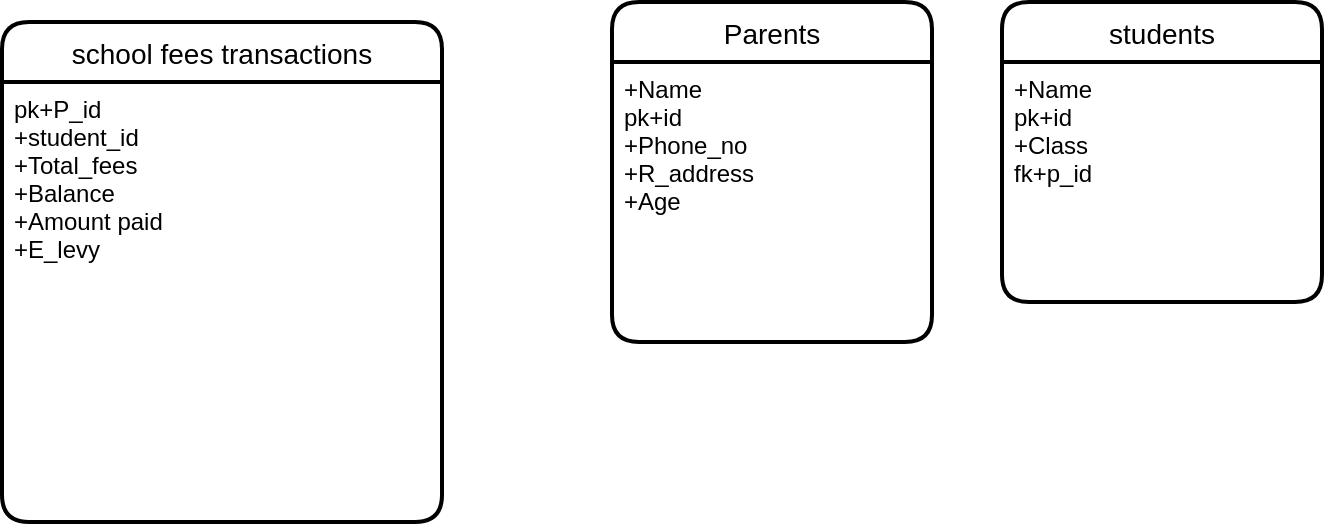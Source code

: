 <mxfile version="17.4.2" type="device"><diagram id="RllzgzJ8Bk6vSLsJvcAO" name="Page-1"><mxGraphModel dx="1718" dy="553" grid="1" gridSize="10" guides="1" tooltips="1" connect="1" arrows="1" fold="1" page="1" pageScale="1" pageWidth="850" pageHeight="1100" math="0" shadow="0"><root><mxCell id="0"/><mxCell id="1" parent="0"/><mxCell id="LK-wON_sNCpePB1EcGjt-5" value="Parents" style="swimlane;childLayout=stackLayout;horizontal=1;startSize=30;horizontalStack=0;rounded=1;fontSize=14;fontStyle=0;strokeWidth=2;resizeParent=0;resizeLast=1;shadow=0;dashed=0;align=center;" parent="1" vertex="1"><mxGeometry x="265" y="40" width="160" height="170" as="geometry"/></mxCell><mxCell id="LK-wON_sNCpePB1EcGjt-6" value="+Name&#10;pk+id&#10;+Phone_no&#10;+R_address&#10;+Age" style="align=left;strokeColor=none;fillColor=none;spacingLeft=4;fontSize=12;verticalAlign=top;resizable=0;rotatable=0;part=1;" parent="LK-wON_sNCpePB1EcGjt-5" vertex="1"><mxGeometry y="30" width="160" height="140" as="geometry"/></mxCell><mxCell id="LK-wON_sNCpePB1EcGjt-10" value="students" style="swimlane;childLayout=stackLayout;horizontal=1;startSize=30;horizontalStack=0;rounded=1;fontSize=14;fontStyle=0;strokeWidth=2;resizeParent=0;resizeLast=1;shadow=0;dashed=0;align=center;" parent="1" vertex="1"><mxGeometry x="460" y="40" width="160" height="150" as="geometry"/></mxCell><mxCell id="LK-wON_sNCpePB1EcGjt-11" value="+Name&#10;pk+id&#10;+Class&#10;fk+p_id" style="align=left;strokeColor=none;fillColor=none;spacingLeft=4;fontSize=12;verticalAlign=top;resizable=0;rotatable=0;part=1;" parent="LK-wON_sNCpePB1EcGjt-10" vertex="1"><mxGeometry y="30" width="160" height="120" as="geometry"/></mxCell><mxCell id="NJ5afYHdwUX_L0u8as31-5" value="school fees transactions" style="swimlane;childLayout=stackLayout;horizontal=1;startSize=30;horizontalStack=0;rounded=1;fontSize=14;fontStyle=0;strokeWidth=2;resizeParent=0;resizeLast=1;shadow=0;dashed=0;align=center;" parent="1" vertex="1"><mxGeometry x="-40" y="50" width="220" height="250" as="geometry"/></mxCell><mxCell id="NJ5afYHdwUX_L0u8as31-6" value="pk+P_id&#10;+student_id&#10;+Total_fees&#10;+Balance&#10;+Amount paid&#10;+E_levy" style="align=left;strokeColor=none;fillColor=none;spacingLeft=4;fontSize=12;verticalAlign=top;resizable=0;rotatable=0;part=1;" parent="NJ5afYHdwUX_L0u8as31-5" vertex="1"><mxGeometry y="30" width="220" height="220" as="geometry"/></mxCell></root></mxGraphModel></diagram></mxfile>